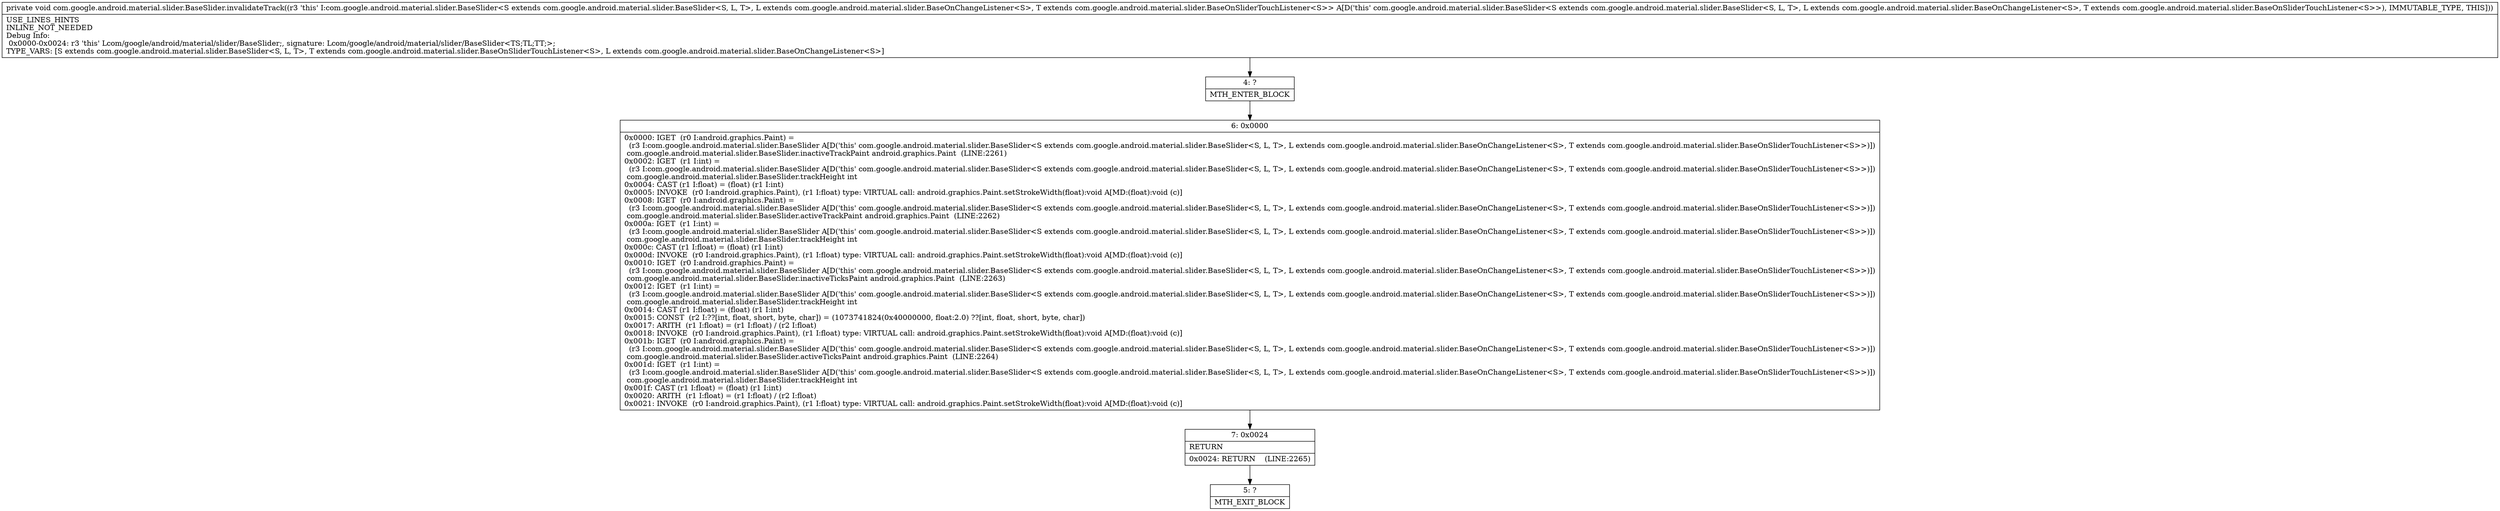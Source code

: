 digraph "CFG forcom.google.android.material.slider.BaseSlider.invalidateTrack()V" {
Node_4 [shape=record,label="{4\:\ ?|MTH_ENTER_BLOCK\l}"];
Node_6 [shape=record,label="{6\:\ 0x0000|0x0000: IGET  (r0 I:android.graphics.Paint) = \l  (r3 I:com.google.android.material.slider.BaseSlider A[D('this' com.google.android.material.slider.BaseSlider\<S extends com.google.android.material.slider.BaseSlider\<S, L, T\>, L extends com.google.android.material.slider.BaseOnChangeListener\<S\>, T extends com.google.android.material.slider.BaseOnSliderTouchListener\<S\>\>)])\l com.google.android.material.slider.BaseSlider.inactiveTrackPaint android.graphics.Paint  (LINE:2261)\l0x0002: IGET  (r1 I:int) = \l  (r3 I:com.google.android.material.slider.BaseSlider A[D('this' com.google.android.material.slider.BaseSlider\<S extends com.google.android.material.slider.BaseSlider\<S, L, T\>, L extends com.google.android.material.slider.BaseOnChangeListener\<S\>, T extends com.google.android.material.slider.BaseOnSliderTouchListener\<S\>\>)])\l com.google.android.material.slider.BaseSlider.trackHeight int \l0x0004: CAST (r1 I:float) = (float) (r1 I:int) \l0x0005: INVOKE  (r0 I:android.graphics.Paint), (r1 I:float) type: VIRTUAL call: android.graphics.Paint.setStrokeWidth(float):void A[MD:(float):void (c)]\l0x0008: IGET  (r0 I:android.graphics.Paint) = \l  (r3 I:com.google.android.material.slider.BaseSlider A[D('this' com.google.android.material.slider.BaseSlider\<S extends com.google.android.material.slider.BaseSlider\<S, L, T\>, L extends com.google.android.material.slider.BaseOnChangeListener\<S\>, T extends com.google.android.material.slider.BaseOnSliderTouchListener\<S\>\>)])\l com.google.android.material.slider.BaseSlider.activeTrackPaint android.graphics.Paint  (LINE:2262)\l0x000a: IGET  (r1 I:int) = \l  (r3 I:com.google.android.material.slider.BaseSlider A[D('this' com.google.android.material.slider.BaseSlider\<S extends com.google.android.material.slider.BaseSlider\<S, L, T\>, L extends com.google.android.material.slider.BaseOnChangeListener\<S\>, T extends com.google.android.material.slider.BaseOnSliderTouchListener\<S\>\>)])\l com.google.android.material.slider.BaseSlider.trackHeight int \l0x000c: CAST (r1 I:float) = (float) (r1 I:int) \l0x000d: INVOKE  (r0 I:android.graphics.Paint), (r1 I:float) type: VIRTUAL call: android.graphics.Paint.setStrokeWidth(float):void A[MD:(float):void (c)]\l0x0010: IGET  (r0 I:android.graphics.Paint) = \l  (r3 I:com.google.android.material.slider.BaseSlider A[D('this' com.google.android.material.slider.BaseSlider\<S extends com.google.android.material.slider.BaseSlider\<S, L, T\>, L extends com.google.android.material.slider.BaseOnChangeListener\<S\>, T extends com.google.android.material.slider.BaseOnSliderTouchListener\<S\>\>)])\l com.google.android.material.slider.BaseSlider.inactiveTicksPaint android.graphics.Paint  (LINE:2263)\l0x0012: IGET  (r1 I:int) = \l  (r3 I:com.google.android.material.slider.BaseSlider A[D('this' com.google.android.material.slider.BaseSlider\<S extends com.google.android.material.slider.BaseSlider\<S, L, T\>, L extends com.google.android.material.slider.BaseOnChangeListener\<S\>, T extends com.google.android.material.slider.BaseOnSliderTouchListener\<S\>\>)])\l com.google.android.material.slider.BaseSlider.trackHeight int \l0x0014: CAST (r1 I:float) = (float) (r1 I:int) \l0x0015: CONST  (r2 I:??[int, float, short, byte, char]) = (1073741824(0x40000000, float:2.0) ??[int, float, short, byte, char]) \l0x0017: ARITH  (r1 I:float) = (r1 I:float) \/ (r2 I:float) \l0x0018: INVOKE  (r0 I:android.graphics.Paint), (r1 I:float) type: VIRTUAL call: android.graphics.Paint.setStrokeWidth(float):void A[MD:(float):void (c)]\l0x001b: IGET  (r0 I:android.graphics.Paint) = \l  (r3 I:com.google.android.material.slider.BaseSlider A[D('this' com.google.android.material.slider.BaseSlider\<S extends com.google.android.material.slider.BaseSlider\<S, L, T\>, L extends com.google.android.material.slider.BaseOnChangeListener\<S\>, T extends com.google.android.material.slider.BaseOnSliderTouchListener\<S\>\>)])\l com.google.android.material.slider.BaseSlider.activeTicksPaint android.graphics.Paint  (LINE:2264)\l0x001d: IGET  (r1 I:int) = \l  (r3 I:com.google.android.material.slider.BaseSlider A[D('this' com.google.android.material.slider.BaseSlider\<S extends com.google.android.material.slider.BaseSlider\<S, L, T\>, L extends com.google.android.material.slider.BaseOnChangeListener\<S\>, T extends com.google.android.material.slider.BaseOnSliderTouchListener\<S\>\>)])\l com.google.android.material.slider.BaseSlider.trackHeight int \l0x001f: CAST (r1 I:float) = (float) (r1 I:int) \l0x0020: ARITH  (r1 I:float) = (r1 I:float) \/ (r2 I:float) \l0x0021: INVOKE  (r0 I:android.graphics.Paint), (r1 I:float) type: VIRTUAL call: android.graphics.Paint.setStrokeWidth(float):void A[MD:(float):void (c)]\l}"];
Node_7 [shape=record,label="{7\:\ 0x0024|RETURN\l|0x0024: RETURN    (LINE:2265)\l}"];
Node_5 [shape=record,label="{5\:\ ?|MTH_EXIT_BLOCK\l}"];
MethodNode[shape=record,label="{private void com.google.android.material.slider.BaseSlider.invalidateTrack((r3 'this' I:com.google.android.material.slider.BaseSlider\<S extends com.google.android.material.slider.BaseSlider\<S, L, T\>, L extends com.google.android.material.slider.BaseOnChangeListener\<S\>, T extends com.google.android.material.slider.BaseOnSliderTouchListener\<S\>\> A[D('this' com.google.android.material.slider.BaseSlider\<S extends com.google.android.material.slider.BaseSlider\<S, L, T\>, L extends com.google.android.material.slider.BaseOnChangeListener\<S\>, T extends com.google.android.material.slider.BaseOnSliderTouchListener\<S\>\>), IMMUTABLE_TYPE, THIS]))  | USE_LINES_HINTS\lINLINE_NOT_NEEDED\lDebug Info:\l  0x0000\-0x0024: r3 'this' Lcom\/google\/android\/material\/slider\/BaseSlider;, signature: Lcom\/google\/android\/material\/slider\/BaseSlider\<TS;TL;TT;\>;\lTYPE_VARS: [S extends com.google.android.material.slider.BaseSlider\<S, L, T\>, T extends com.google.android.material.slider.BaseOnSliderTouchListener\<S\>, L extends com.google.android.material.slider.BaseOnChangeListener\<S\>]\l}"];
MethodNode -> Node_4;Node_4 -> Node_6;
Node_6 -> Node_7;
Node_7 -> Node_5;
}

